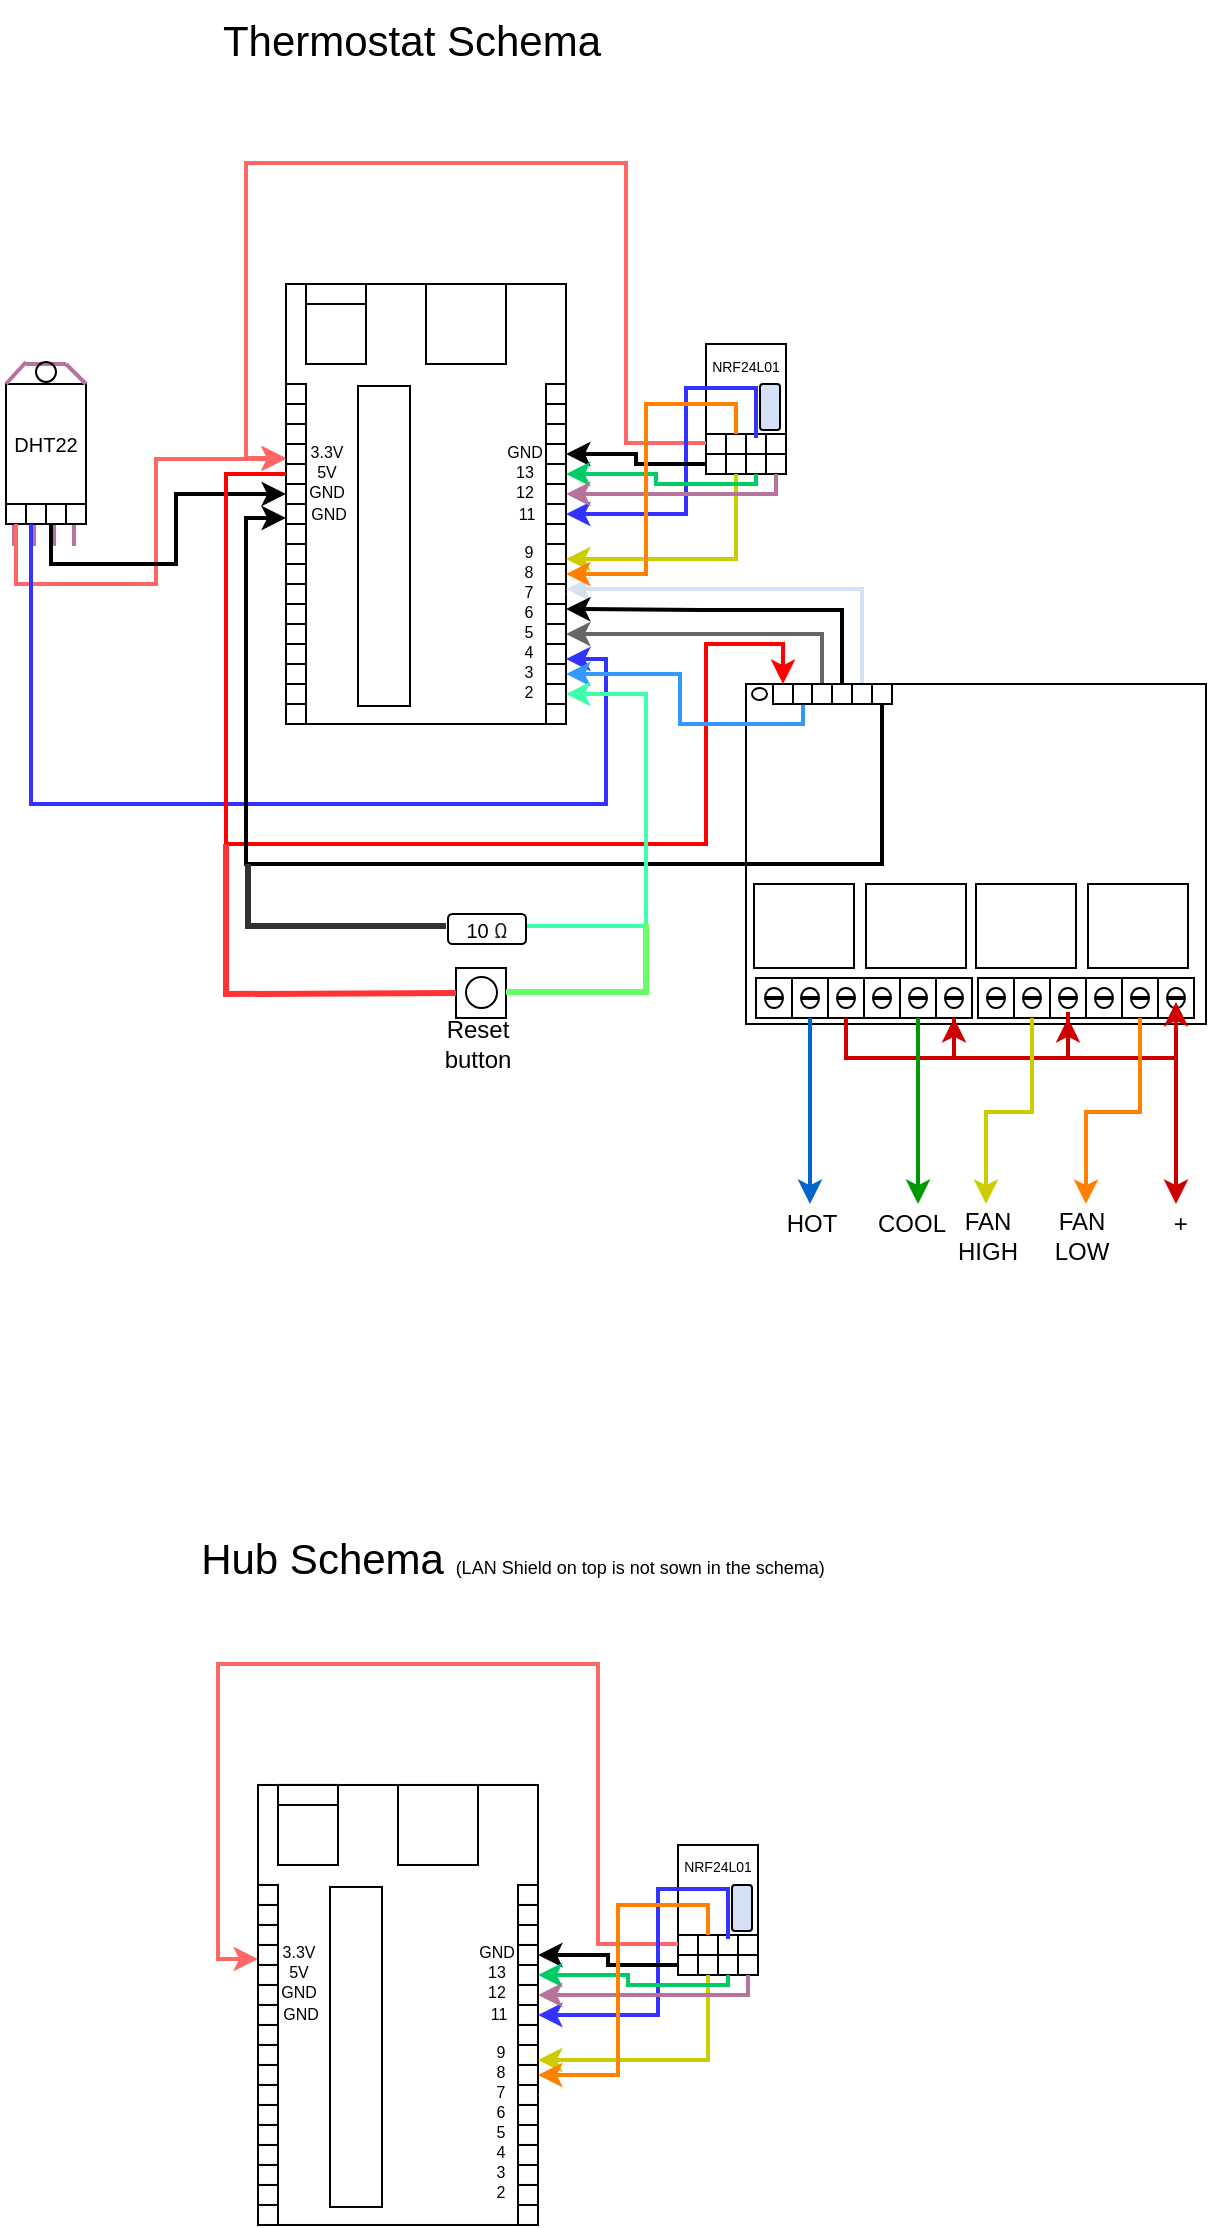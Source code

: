<mxfile version="15.2.7" type="device"><diagram id="Nv0OIh6lwcDlwp6D4IuS" name="Page-1"><mxGraphModel dx="1181" dy="605" grid="1" gridSize="10" guides="1" tooltips="1" connect="1" arrows="1" fold="1" page="1" pageScale="1" pageWidth="850" pageHeight="1100" math="0" shadow="0"><root><mxCell id="0"/><mxCell id="1" parent="0"/><mxCell id="UAOFQWy8x6mmr9_FFj6x-76" value="" style="rounded=0;whiteSpace=wrap;html=1;" parent="1" vertex="1"><mxGeometry x="540" y="450" width="40" height="60" as="geometry"/></mxCell><mxCell id="UAOFQWy8x6mmr9_FFj6x-4" value="" style="rounded=0;whiteSpace=wrap;html=1;" parent="1" vertex="1"><mxGeometry x="330" y="420" width="140" height="220" as="geometry"/></mxCell><mxCell id="UAOFQWy8x6mmr9_FFj6x-5" value="" style="rounded=0;whiteSpace=wrap;html=1;" parent="1" vertex="1"><mxGeometry x="400" y="420" width="40" height="40" as="geometry"/></mxCell><mxCell id="UAOFQWy8x6mmr9_FFj6x-6" value="" style="rounded=0;whiteSpace=wrap;html=1;" parent="1" vertex="1"><mxGeometry x="340" y="420" width="30" height="40" as="geometry"/></mxCell><mxCell id="UAOFQWy8x6mmr9_FFj6x-7" value="" style="rounded=0;whiteSpace=wrap;html=1;" parent="1" vertex="1"><mxGeometry x="340" y="420" width="30" height="10" as="geometry"/></mxCell><mxCell id="UAOFQWy8x6mmr9_FFj6x-8" value="" style="rounded=0;whiteSpace=wrap;html=1;" parent="1" vertex="1"><mxGeometry x="460" y="470" width="10" height="170" as="geometry"/></mxCell><mxCell id="UAOFQWy8x6mmr9_FFj6x-10" value="" style="rounded=0;whiteSpace=wrap;html=1;" parent="1" vertex="1"><mxGeometry x="460" y="470" width="10" height="10" as="geometry"/></mxCell><mxCell id="UAOFQWy8x6mmr9_FFj6x-12" value="" style="rounded=0;whiteSpace=wrap;html=1;" parent="1" vertex="1"><mxGeometry x="460" y="480" width="10" height="10" as="geometry"/></mxCell><mxCell id="UAOFQWy8x6mmr9_FFj6x-13" value="" style="rounded=0;whiteSpace=wrap;html=1;" parent="1" vertex="1"><mxGeometry x="460" y="490" width="10" height="10" as="geometry"/></mxCell><mxCell id="UAOFQWy8x6mmr9_FFj6x-14" value="" style="rounded=0;whiteSpace=wrap;html=1;" parent="1" vertex="1"><mxGeometry x="460" y="500" width="10" height="10" as="geometry"/></mxCell><mxCell id="UAOFQWy8x6mmr9_FFj6x-15" value="" style="rounded=0;whiteSpace=wrap;html=1;" parent="1" vertex="1"><mxGeometry x="460" y="510" width="10" height="10" as="geometry"/></mxCell><mxCell id="UAOFQWy8x6mmr9_FFj6x-16" value="" style="rounded=0;whiteSpace=wrap;html=1;" parent="1" vertex="1"><mxGeometry x="460" y="520" width="10" height="10" as="geometry"/></mxCell><mxCell id="UAOFQWy8x6mmr9_FFj6x-17" value="" style="rounded=0;whiteSpace=wrap;html=1;" parent="1" vertex="1"><mxGeometry x="460" y="530" width="10" height="10" as="geometry"/></mxCell><mxCell id="UAOFQWy8x6mmr9_FFj6x-18" value="" style="rounded=0;whiteSpace=wrap;html=1;" parent="1" vertex="1"><mxGeometry x="460" y="540" width="10" height="10" as="geometry"/></mxCell><mxCell id="UAOFQWy8x6mmr9_FFj6x-19" value="" style="rounded=0;whiteSpace=wrap;html=1;" parent="1" vertex="1"><mxGeometry x="460" y="550" width="10" height="10" as="geometry"/></mxCell><mxCell id="UAOFQWy8x6mmr9_FFj6x-20" value="" style="rounded=0;whiteSpace=wrap;html=1;" parent="1" vertex="1"><mxGeometry x="460" y="560" width="10" height="10" as="geometry"/></mxCell><mxCell id="UAOFQWy8x6mmr9_FFj6x-21" value="" style="rounded=0;whiteSpace=wrap;html=1;" parent="1" vertex="1"><mxGeometry x="460" y="570" width="10" height="10" as="geometry"/></mxCell><mxCell id="UAOFQWy8x6mmr9_FFj6x-22" value="" style="rounded=0;whiteSpace=wrap;html=1;" parent="1" vertex="1"><mxGeometry x="460" y="580" width="10" height="10" as="geometry"/></mxCell><mxCell id="UAOFQWy8x6mmr9_FFj6x-23" value="" style="rounded=0;whiteSpace=wrap;html=1;" parent="1" vertex="1"><mxGeometry x="460" y="590" width="10" height="10" as="geometry"/></mxCell><mxCell id="UAOFQWy8x6mmr9_FFj6x-24" value="" style="rounded=0;whiteSpace=wrap;html=1;" parent="1" vertex="1"><mxGeometry x="460" y="600" width="10" height="10" as="geometry"/></mxCell><mxCell id="UAOFQWy8x6mmr9_FFj6x-25" value="" style="rounded=0;whiteSpace=wrap;html=1;" parent="1" vertex="1"><mxGeometry x="460" y="610" width="10" height="10" as="geometry"/></mxCell><mxCell id="UAOFQWy8x6mmr9_FFj6x-26" value="" style="rounded=0;whiteSpace=wrap;html=1;" parent="1" vertex="1"><mxGeometry x="460" y="620" width="10" height="10" as="geometry"/></mxCell><mxCell id="UAOFQWy8x6mmr9_FFj6x-35" value="&lt;font style=&quot;font-size: 8px ; line-height: 2%&quot;&gt;GND&lt;/font&gt;" style="text;html=1;strokeColor=none;fillColor=none;align=center;verticalAlign=middle;whiteSpace=wrap;rounded=0;" parent="1" vertex="1"><mxGeometry x="439" y="499" width="21" height="8" as="geometry"/></mxCell><mxCell id="UAOFQWy8x6mmr9_FFj6x-36" value="&lt;font style=&quot;font-size: 8px ; line-height: 2%&quot;&gt;13&lt;/font&gt;" style="text;html=1;strokeColor=none;fillColor=none;align=center;verticalAlign=middle;whiteSpace=wrap;rounded=0;" parent="1" vertex="1"><mxGeometry x="439" y="509" width="21" height="8" as="geometry"/></mxCell><mxCell id="UAOFQWy8x6mmr9_FFj6x-37" value="&lt;font style=&quot;font-size: 8px ; line-height: 2%&quot;&gt;12&lt;/font&gt;" style="text;html=1;strokeColor=none;fillColor=none;align=center;verticalAlign=middle;whiteSpace=wrap;rounded=0;" parent="1" vertex="1"><mxGeometry x="439" y="519" width="21" height="8" as="geometry"/></mxCell><mxCell id="UAOFQWy8x6mmr9_FFj6x-38" value="&lt;font style=&quot;font-size: 8px ; line-height: 2%&quot;&gt;11&lt;/font&gt;" style="text;html=1;strokeColor=none;fillColor=none;align=center;verticalAlign=middle;whiteSpace=wrap;rounded=0;" parent="1" vertex="1"><mxGeometry x="440" y="530" width="21" height="8" as="geometry"/></mxCell><mxCell id="UAOFQWy8x6mmr9_FFj6x-39" value="&lt;span style=&quot;font-size: 8px&quot;&gt;9&lt;/span&gt;" style="text;html=1;strokeColor=none;fillColor=none;align=center;verticalAlign=middle;whiteSpace=wrap;rounded=0;" parent="1" vertex="1"><mxGeometry x="441" y="549" width="21" height="8" as="geometry"/></mxCell><mxCell id="UAOFQWy8x6mmr9_FFj6x-40" value="&lt;font style=&quot;font-size: 8px ; line-height: 2%&quot;&gt;8&lt;br&gt;&lt;/font&gt;" style="text;html=1;strokeColor=none;fillColor=none;align=center;verticalAlign=middle;whiteSpace=wrap;rounded=0;" parent="1" vertex="1"><mxGeometry x="441" y="559" width="21" height="8" as="geometry"/></mxCell><mxCell id="UAOFQWy8x6mmr9_FFj6x-41" value="&lt;font style=&quot;font-size: 8px ; line-height: 2%&quot;&gt;7&lt;br&gt;&lt;/font&gt;" style="text;html=1;strokeColor=none;fillColor=none;align=center;verticalAlign=middle;whiteSpace=wrap;rounded=0;" parent="1" vertex="1"><mxGeometry x="441" y="567" width="21" height="11" as="geometry"/></mxCell><mxCell id="UAOFQWy8x6mmr9_FFj6x-42" value="&lt;font style=&quot;font-size: 8px ; line-height: 2%&quot;&gt;6&lt;br&gt;&lt;/font&gt;" style="text;html=1;strokeColor=none;fillColor=none;align=center;verticalAlign=middle;whiteSpace=wrap;rounded=0;" parent="1" vertex="1"><mxGeometry x="441" y="577" width="21" height="11" as="geometry"/></mxCell><mxCell id="UAOFQWy8x6mmr9_FFj6x-43" value="&lt;font style=&quot;font-size: 8px ; line-height: 2%&quot;&gt;5&lt;br&gt;&lt;/font&gt;" style="text;html=1;strokeColor=none;fillColor=none;align=center;verticalAlign=middle;whiteSpace=wrap;rounded=0;" parent="1" vertex="1"><mxGeometry x="441" y="587" width="21" height="11" as="geometry"/></mxCell><mxCell id="UAOFQWy8x6mmr9_FFj6x-44" value="&lt;font style=&quot;font-size: 8px ; line-height: 2%&quot;&gt;4&lt;br&gt;&lt;/font&gt;" style="text;html=1;strokeColor=none;fillColor=none;align=center;verticalAlign=middle;whiteSpace=wrap;rounded=0;" parent="1" vertex="1"><mxGeometry x="441" y="597" width="21" height="11" as="geometry"/></mxCell><mxCell id="UAOFQWy8x6mmr9_FFj6x-45" value="&lt;font style=&quot;font-size: 8px ; line-height: 2%&quot;&gt;3&lt;br&gt;&lt;/font&gt;" style="text;html=1;strokeColor=none;fillColor=none;align=center;verticalAlign=middle;whiteSpace=wrap;rounded=0;" parent="1" vertex="1"><mxGeometry x="441" y="607" width="21" height="11" as="geometry"/></mxCell><mxCell id="UAOFQWy8x6mmr9_FFj6x-46" value="&lt;font style=&quot;font-size: 8px ; line-height: 2%&quot;&gt;2&lt;br&gt;&lt;/font&gt;" style="text;html=1;strokeColor=none;fillColor=none;align=center;verticalAlign=middle;whiteSpace=wrap;rounded=0;" parent="1" vertex="1"><mxGeometry x="441" y="617" width="21" height="11" as="geometry"/></mxCell><mxCell id="UAOFQWy8x6mmr9_FFj6x-47" value="" style="rounded=0;whiteSpace=wrap;html=1;" parent="1" vertex="1"><mxGeometry x="330" y="470" width="10" height="170" as="geometry"/></mxCell><mxCell id="UAOFQWy8x6mmr9_FFj6x-48" value="" style="rounded=0;whiteSpace=wrap;html=1;" parent="1" vertex="1"><mxGeometry x="330" y="470" width="10" height="10" as="geometry"/></mxCell><mxCell id="UAOFQWy8x6mmr9_FFj6x-49" value="" style="rounded=0;whiteSpace=wrap;html=1;" parent="1" vertex="1"><mxGeometry x="330" y="480" width="10" height="10" as="geometry"/></mxCell><mxCell id="UAOFQWy8x6mmr9_FFj6x-50" value="" style="rounded=0;whiteSpace=wrap;html=1;" parent="1" vertex="1"><mxGeometry x="330" y="490" width="10" height="10" as="geometry"/></mxCell><mxCell id="UAOFQWy8x6mmr9_FFj6x-51" value="" style="rounded=0;whiteSpace=wrap;html=1;" parent="1" vertex="1"><mxGeometry x="330" y="500" width="10" height="10" as="geometry"/></mxCell><mxCell id="UAOFQWy8x6mmr9_FFj6x-52" value="" style="rounded=0;whiteSpace=wrap;html=1;" parent="1" vertex="1"><mxGeometry x="330" y="510" width="10" height="10" as="geometry"/></mxCell><mxCell id="UAOFQWy8x6mmr9_FFj6x-53" value="" style="rounded=0;whiteSpace=wrap;html=1;" parent="1" vertex="1"><mxGeometry x="330" y="520" width="10" height="10" as="geometry"/></mxCell><mxCell id="UAOFQWy8x6mmr9_FFj6x-54" value="" style="rounded=0;whiteSpace=wrap;html=1;" parent="1" vertex="1"><mxGeometry x="330" y="530" width="10" height="10" as="geometry"/></mxCell><mxCell id="UAOFQWy8x6mmr9_FFj6x-55" value="" style="rounded=0;whiteSpace=wrap;html=1;" parent="1" vertex="1"><mxGeometry x="330" y="540" width="10" height="10" as="geometry"/></mxCell><mxCell id="UAOFQWy8x6mmr9_FFj6x-56" value="" style="rounded=0;whiteSpace=wrap;html=1;" parent="1" vertex="1"><mxGeometry x="330" y="550" width="10" height="10" as="geometry"/></mxCell><mxCell id="UAOFQWy8x6mmr9_FFj6x-57" value="" style="rounded=0;whiteSpace=wrap;html=1;" parent="1" vertex="1"><mxGeometry x="330" y="560" width="10" height="10" as="geometry"/></mxCell><mxCell id="UAOFQWy8x6mmr9_FFj6x-58" value="" style="rounded=0;whiteSpace=wrap;html=1;" parent="1" vertex="1"><mxGeometry x="330" y="570" width="10" height="10" as="geometry"/></mxCell><mxCell id="UAOFQWy8x6mmr9_FFj6x-59" value="" style="rounded=0;whiteSpace=wrap;html=1;" parent="1" vertex="1"><mxGeometry x="330" y="580" width="10" height="10" as="geometry"/></mxCell><mxCell id="UAOFQWy8x6mmr9_FFj6x-60" value="" style="rounded=0;whiteSpace=wrap;html=1;" parent="1" vertex="1"><mxGeometry x="330" y="590" width="10" height="10" as="geometry"/></mxCell><mxCell id="UAOFQWy8x6mmr9_FFj6x-61" value="" style="rounded=0;whiteSpace=wrap;html=1;" parent="1" vertex="1"><mxGeometry x="330" y="600" width="10" height="10" as="geometry"/></mxCell><mxCell id="UAOFQWy8x6mmr9_FFj6x-62" value="" style="rounded=0;whiteSpace=wrap;html=1;" parent="1" vertex="1"><mxGeometry x="330" y="610" width="10" height="10" as="geometry"/></mxCell><mxCell id="UAOFQWy8x6mmr9_FFj6x-63" value="" style="rounded=0;whiteSpace=wrap;html=1;" parent="1" vertex="1"><mxGeometry x="330" y="620" width="10" height="10" as="geometry"/></mxCell><mxCell id="UAOFQWy8x6mmr9_FFj6x-64" value="&lt;font style=&quot;font-size: 8px ; line-height: 2%&quot;&gt;3.3V&lt;/font&gt;" style="text;html=1;strokeColor=none;fillColor=none;align=center;verticalAlign=middle;whiteSpace=wrap;rounded=0;" parent="1" vertex="1"><mxGeometry x="340" y="499" width="21" height="8" as="geometry"/></mxCell><mxCell id="UAOFQWy8x6mmr9_FFj6x-65" value="&lt;font style=&quot;font-size: 8px ; line-height: 2%&quot;&gt;5V&lt;/font&gt;" style="text;html=1;strokeColor=none;fillColor=none;align=center;verticalAlign=middle;whiteSpace=wrap;rounded=0;" parent="1" vertex="1"><mxGeometry x="340" y="509" width="21" height="8" as="geometry"/></mxCell><mxCell id="UAOFQWy8x6mmr9_FFj6x-66" value="&lt;font style=&quot;font-size: 8px ; line-height: 2%&quot;&gt;GND&lt;/font&gt;" style="text;html=1;strokeColor=none;fillColor=none;align=center;verticalAlign=middle;whiteSpace=wrap;rounded=0;" parent="1" vertex="1"><mxGeometry x="340" y="519" width="21" height="8" as="geometry"/></mxCell><mxCell id="UAOFQWy8x6mmr9_FFj6x-67" value="&lt;font style=&quot;font-size: 8px ; line-height: 2%&quot;&gt;GND&lt;/font&gt;" style="text;html=1;strokeColor=none;fillColor=none;align=center;verticalAlign=middle;whiteSpace=wrap;rounded=0;" parent="1" vertex="1"><mxGeometry x="341" y="530" width="21" height="8" as="geometry"/></mxCell><mxCell id="UAOFQWy8x6mmr9_FFj6x-77" value="" style="rounded=1;whiteSpace=wrap;html=1;fillColor=#D4E1F5;" parent="1" vertex="1"><mxGeometry x="567" y="470" width="10" height="23" as="geometry"/></mxCell><mxCell id="UAOFQWy8x6mmr9_FFj6x-87" value="" style="group;rotation=-90;" parent="1" vertex="1" connectable="0"><mxGeometry x="555" y="490" width="10" height="40" as="geometry"/></mxCell><mxCell id="UAOFQWy8x6mmr9_FFj6x-80" value="" style="rounded=0;whiteSpace=wrap;html=1;rotation=-90;" parent="UAOFQWy8x6mmr9_FFj6x-87" vertex="1"><mxGeometry x="-15" y="15" width="10" height="10" as="geometry"/></mxCell><mxCell id="UAOFQWy8x6mmr9_FFj6x-81" value="" style="rounded=0;whiteSpace=wrap;html=1;rotation=-90;" parent="UAOFQWy8x6mmr9_FFj6x-87" vertex="1"><mxGeometry x="-5" y="15" width="10" height="10" as="geometry"/></mxCell><mxCell id="UAOFQWy8x6mmr9_FFj6x-82" value="" style="rounded=0;whiteSpace=wrap;html=1;rotation=-90;" parent="UAOFQWy8x6mmr9_FFj6x-87" vertex="1"><mxGeometry x="5" y="15" width="10" height="10" as="geometry"/></mxCell><mxCell id="UAOFQWy8x6mmr9_FFj6x-83" value="" style="rounded=0;whiteSpace=wrap;html=1;rotation=-90;" parent="UAOFQWy8x6mmr9_FFj6x-87" vertex="1"><mxGeometry x="15" y="15" width="10" height="10" as="geometry"/></mxCell><mxCell id="UAOFQWy8x6mmr9_FFj6x-88" value="" style="group;rotation=-90;" parent="1" vertex="1" connectable="0"><mxGeometry x="555" y="480" width="10" height="40" as="geometry"/></mxCell><mxCell id="UAOFQWy8x6mmr9_FFj6x-89" value="" style="rounded=0;whiteSpace=wrap;html=1;rotation=-90;" parent="UAOFQWy8x6mmr9_FFj6x-88" vertex="1"><mxGeometry x="-15" y="15" width="10" height="10" as="geometry"/></mxCell><mxCell id="UAOFQWy8x6mmr9_FFj6x-90" value="" style="rounded=0;whiteSpace=wrap;html=1;rotation=-90;" parent="UAOFQWy8x6mmr9_FFj6x-88" vertex="1"><mxGeometry x="-5" y="15" width="10" height="10" as="geometry"/></mxCell><mxCell id="UAOFQWy8x6mmr9_FFj6x-91" value="" style="rounded=0;whiteSpace=wrap;html=1;rotation=-90;" parent="UAOFQWy8x6mmr9_FFj6x-88" vertex="1"><mxGeometry x="5" y="15" width="10" height="10" as="geometry"/></mxCell><mxCell id="UAOFQWy8x6mmr9_FFj6x-92" value="" style="rounded=0;whiteSpace=wrap;html=1;rotation=-90;" parent="UAOFQWy8x6mmr9_FFj6x-88" vertex="1"><mxGeometry x="15" y="15" width="10" height="10" as="geometry"/></mxCell><mxCell id="UAOFQWy8x6mmr9_FFj6x-94" style="edgeStyle=orthogonalEdgeStyle;rounded=0;orthogonalLoop=1;jettySize=auto;html=1;entryX=0;entryY=0.75;entryDx=0;entryDy=0;fillColor=#f8cecc;strokeWidth=2;strokeColor=#FF6666;" parent="1" edge="1"><mxGeometry relative="1" as="geometry"><mxPoint x="540" y="499.5" as="sourcePoint"/><mxPoint x="330" y="507" as="targetPoint"/><Array as="points"><mxPoint x="500" y="499.5"/><mxPoint x="500" y="359.5"/><mxPoint x="310" y="359.5"/><mxPoint x="310" y="507.5"/></Array></mxGeometry></mxCell><mxCell id="UAOFQWy8x6mmr9_FFj6x-96" style="edgeStyle=orthogonalEdgeStyle;rounded=0;orthogonalLoop=1;jettySize=auto;html=1;strokeWidth=2;strokeColor=#3333FF;" parent="1" edge="1"><mxGeometry relative="1" as="geometry"><mxPoint x="565" y="497" as="sourcePoint"/><mxPoint x="470" y="535" as="targetPoint"/><Array as="points"><mxPoint x="565" y="472"/><mxPoint x="530" y="472"/><mxPoint x="530" y="535"/></Array></mxGeometry></mxCell><mxCell id="UAOFQWy8x6mmr9_FFj6x-97" style="edgeStyle=orthogonalEdgeStyle;rounded=0;orthogonalLoop=1;jettySize=auto;html=1;entryX=1;entryY=0.5;entryDx=0;entryDy=0;strokeWidth=2;" parent="1" source="UAOFQWy8x6mmr9_FFj6x-80" target="UAOFQWy8x6mmr9_FFj6x-14" edge="1"><mxGeometry relative="1" as="geometry"/></mxCell><mxCell id="UAOFQWy8x6mmr9_FFj6x-98" style="edgeStyle=orthogonalEdgeStyle;rounded=0;orthogonalLoop=1;jettySize=auto;html=1;entryX=1;entryY=0.75;entryDx=0;entryDy=0;strokeWidth=2;strokeColor=#CCCC00;" parent="1" source="UAOFQWy8x6mmr9_FFj6x-81" target="UAOFQWy8x6mmr9_FFj6x-19" edge="1"><mxGeometry relative="1" as="geometry"><Array as="points"><mxPoint x="555" y="558"/></Array></mxGeometry></mxCell><mxCell id="UAOFQWy8x6mmr9_FFj6x-99" style="edgeStyle=orthogonalEdgeStyle;rounded=0;orthogonalLoop=1;jettySize=auto;html=1;exitX=0;exitY=0.5;exitDx=0;exitDy=0;entryX=1;entryY=0.5;entryDx=0;entryDy=0;strokeWidth=2;strokeColor=#00CC66;" parent="1" source="UAOFQWy8x6mmr9_FFj6x-82" target="UAOFQWy8x6mmr9_FFj6x-15" edge="1"><mxGeometry relative="1" as="geometry"><Array as="points"><mxPoint x="565" y="520"/><mxPoint x="515" y="520"/><mxPoint x="515" y="515"/></Array></mxGeometry></mxCell><mxCell id="UAOFQWy8x6mmr9_FFj6x-100" style="edgeStyle=orthogonalEdgeStyle;rounded=0;orthogonalLoop=1;jettySize=auto;html=1;entryX=1;entryY=0.5;entryDx=0;entryDy=0;strokeWidth=2;strokeColor=#B5739D;" parent="1" source="UAOFQWy8x6mmr9_FFj6x-83" target="UAOFQWy8x6mmr9_FFj6x-16" edge="1"><mxGeometry relative="1" as="geometry"><Array as="points"><mxPoint x="575" y="525"/></Array></mxGeometry></mxCell><mxCell id="UAOFQWy8x6mmr9_FFj6x-110" value="" style="group" parent="1" vertex="1" connectable="0"><mxGeometry x="190" y="459" width="40" height="84" as="geometry"/></mxCell><mxCell id="UAOFQWy8x6mmr9_FFj6x-102" value="&lt;font style=&quot;font-size: 10px&quot;&gt;DHT22&lt;/font&gt;" style="rounded=0;whiteSpace=wrap;html=1;" parent="UAOFQWy8x6mmr9_FFj6x-110" vertex="1"><mxGeometry y="11" width="40" height="60" as="geometry"/></mxCell><mxCell id="UAOFQWy8x6mmr9_FFj6x-103" value="" style="endArrow=none;html=1;strokeColor=#B5739D;strokeWidth=2;" parent="UAOFQWy8x6mmr9_FFj6x-110" edge="1"><mxGeometry width="50" height="50" relative="1" as="geometry"><mxPoint y="11" as="sourcePoint"/><mxPoint x="10" as="targetPoint"/></mxGeometry></mxCell><mxCell id="UAOFQWy8x6mmr9_FFj6x-104" value="" style="endArrow=none;html=1;strokeColor=#B5739D;strokeWidth=2;exitX=1;exitY=0;exitDx=0;exitDy=0;" parent="UAOFQWy8x6mmr9_FFj6x-110" source="UAOFQWy8x6mmr9_FFj6x-102" edge="1"><mxGeometry width="50" height="50" relative="1" as="geometry"><mxPoint x="20" y="2.5" as="sourcePoint"/><mxPoint x="30" y="1" as="targetPoint"/></mxGeometry></mxCell><mxCell id="UAOFQWy8x6mmr9_FFj6x-105" value="" style="endArrow=none;html=1;strokeColor=#B5739D;strokeWidth=2;" parent="UAOFQWy8x6mmr9_FFj6x-110" edge="1"><mxGeometry width="50" height="50" relative="1" as="geometry"><mxPoint x="10" y="1" as="sourcePoint"/><mxPoint x="30" y="1" as="targetPoint"/></mxGeometry></mxCell><mxCell id="UAOFQWy8x6mmr9_FFj6x-106" value="" style="endArrow=none;html=1;strokeColor=#B5739D;strokeWidth=2;" parent="UAOFQWy8x6mmr9_FFj6x-110" edge="1"><mxGeometry width="50" height="50" relative="1" as="geometry"><mxPoint x="4" y="92" as="sourcePoint"/><mxPoint x="4" y="79" as="targetPoint"/></mxGeometry></mxCell><mxCell id="UAOFQWy8x6mmr9_FFj6x-107" value="" style="endArrow=none;html=1;strokeColor=#B5739D;strokeWidth=2;" parent="UAOFQWy8x6mmr9_FFj6x-110" edge="1"><mxGeometry width="50" height="50" relative="1" as="geometry"><mxPoint x="14" y="92" as="sourcePoint"/><mxPoint x="14" y="79.0" as="targetPoint"/></mxGeometry></mxCell><mxCell id="UAOFQWy8x6mmr9_FFj6x-108" value="" style="endArrow=none;html=1;strokeColor=#B5739D;strokeWidth=2;" parent="UAOFQWy8x6mmr9_FFj6x-110" edge="1"><mxGeometry width="50" height="50" relative="1" as="geometry"><mxPoint x="24" y="92" as="sourcePoint"/><mxPoint x="24" y="79.0" as="targetPoint"/></mxGeometry></mxCell><mxCell id="UAOFQWy8x6mmr9_FFj6x-109" value="" style="endArrow=none;html=1;strokeColor=#B5739D;strokeWidth=2;" parent="UAOFQWy8x6mmr9_FFj6x-110" edge="1"><mxGeometry width="50" height="50" relative="1" as="geometry"><mxPoint x="34" y="92" as="sourcePoint"/><mxPoint x="34" y="79.0" as="targetPoint"/></mxGeometry></mxCell><mxCell id="UAOFQWy8x6mmr9_FFj6x-127" value="" style="rounded=0;whiteSpace=wrap;html=1;" parent="UAOFQWy8x6mmr9_FFj6x-110" vertex="1"><mxGeometry y="71" width="10" height="10" as="geometry"/></mxCell><mxCell id="UAOFQWy8x6mmr9_FFj6x-128" value="" style="rounded=0;whiteSpace=wrap;html=1;" parent="UAOFQWy8x6mmr9_FFj6x-110" vertex="1"><mxGeometry x="10" y="71" width="10" height="10" as="geometry"/></mxCell><mxCell id="UAOFQWy8x6mmr9_FFj6x-129" value="" style="rounded=0;whiteSpace=wrap;html=1;" parent="UAOFQWy8x6mmr9_FFj6x-110" vertex="1"><mxGeometry x="20" y="71" width="10" height="10" as="geometry"/></mxCell><mxCell id="UAOFQWy8x6mmr9_FFj6x-130" value="" style="rounded=0;whiteSpace=wrap;html=1;" parent="UAOFQWy8x6mmr9_FFj6x-110" vertex="1"><mxGeometry x="30" y="71" width="10" height="10" as="geometry"/></mxCell><mxCell id="UAOFQWy8x6mmr9_FFj6x-135" value="" style="ellipse;whiteSpace=wrap;html=1;fillColor=none;" parent="UAOFQWy8x6mmr9_FFj6x-110" vertex="1"><mxGeometry x="15" width="10" height="10" as="geometry"/></mxCell><mxCell id="UAOFQWy8x6mmr9_FFj6x-131" style="edgeStyle=orthogonalEdgeStyle;rounded=0;orthogonalLoop=1;jettySize=auto;html=1;strokeWidth=2;entryX=0;entryY=0.75;entryDx=0;entryDy=0;strokeColor=#FF6666;" parent="1" source="UAOFQWy8x6mmr9_FFj6x-127" target="UAOFQWy8x6mmr9_FFj6x-51" edge="1"><mxGeometry relative="1" as="geometry"><mxPoint x="300" y="502" as="targetPoint"/><Array as="points"><mxPoint x="195" y="570"/><mxPoint x="265" y="570"/><mxPoint x="265" y="507"/></Array></mxGeometry></mxCell><mxCell id="UAOFQWy8x6mmr9_FFj6x-133" style="edgeStyle=orthogonalEdgeStyle;rounded=0;orthogonalLoop=1;jettySize=auto;html=1;exitX=0.25;exitY=1;exitDx=0;exitDy=0;entryX=1;entryY=0.75;entryDx=0;entryDy=0;strokeWidth=2;strokeColor=#3333FF;" parent="1" source="UAOFQWy8x6mmr9_FFj6x-128" target="UAOFQWy8x6mmr9_FFj6x-24" edge="1"><mxGeometry relative="1" as="geometry"><Array as="points"><mxPoint x="203" y="680"/><mxPoint x="490" y="680"/><mxPoint x="490" y="608"/></Array></mxGeometry></mxCell><mxCell id="UAOFQWy8x6mmr9_FFj6x-134" style="edgeStyle=orthogonalEdgeStyle;rounded=0;orthogonalLoop=1;jettySize=auto;html=1;exitX=0.25;exitY=1;exitDx=0;exitDy=0;entryX=0;entryY=0.5;entryDx=0;entryDy=0;strokeWidth=2;" parent="1" source="UAOFQWy8x6mmr9_FFj6x-129" target="UAOFQWy8x6mmr9_FFj6x-53" edge="1"><mxGeometry relative="1" as="geometry"/></mxCell><mxCell id="UAOFQWy8x6mmr9_FFj6x-136" value="" style="rounded=0;whiteSpace=wrap;html=1;" parent="1" vertex="1"><mxGeometry x="366" y="471" width="26" height="160" as="geometry"/></mxCell><mxCell id="UAOFQWy8x6mmr9_FFj6x-137" value="" style="rounded=0;whiteSpace=wrap;html=1;fillColor=none;" parent="1" vertex="1"><mxGeometry x="560" y="620" width="230" height="170" as="geometry"/></mxCell><mxCell id="UAOFQWy8x6mmr9_FFj6x-138" value="" style="rounded=0;whiteSpace=wrap;html=1;fillColor=none;" parent="1" vertex="1"><mxGeometry x="564" y="720" width="50" height="42" as="geometry"/></mxCell><mxCell id="UAOFQWy8x6mmr9_FFj6x-147" value="" style="group" parent="1" vertex="1" connectable="0"><mxGeometry x="565" y="767" width="21" height="20" as="geometry"/></mxCell><mxCell id="UAOFQWy8x6mmr9_FFj6x-142" value="" style="rounded=0;whiteSpace=wrap;html=1;" parent="UAOFQWy8x6mmr9_FFj6x-147" vertex="1"><mxGeometry width="18" height="20" as="geometry"/></mxCell><mxCell id="UAOFQWy8x6mmr9_FFj6x-143" value="" style="ellipse;whiteSpace=wrap;html=1;fillColor=none;" parent="UAOFQWy8x6mmr9_FFj6x-147" vertex="1"><mxGeometry x="4.5" y="5" width="9" height="10" as="geometry"/></mxCell><mxCell id="UAOFQWy8x6mmr9_FFj6x-145" value="" style="endArrow=none;html=1;strokeColor=#000000;strokeWidth=2;" parent="UAOFQWy8x6mmr9_FFj6x-147" edge="1"><mxGeometry width="50" height="50" relative="1" as="geometry"><mxPoint x="4.5" y="10" as="sourcePoint"/><mxPoint x="13.5" y="10" as="targetPoint"/></mxGeometry></mxCell><mxCell id="UAOFQWy8x6mmr9_FFj6x-153" value="" style="rounded=0;whiteSpace=wrap;html=1;fillColor=none;" parent="1" vertex="1"><mxGeometry x="620" y="720" width="50" height="42" as="geometry"/></mxCell><mxCell id="UAOFQWy8x6mmr9_FFj6x-154" value="" style="rounded=0;whiteSpace=wrap;html=1;fillColor=none;" parent="1" vertex="1"><mxGeometry x="675" y="720" width="50" height="42" as="geometry"/></mxCell><mxCell id="UAOFQWy8x6mmr9_FFj6x-155" value="" style="rounded=0;whiteSpace=wrap;html=1;fillColor=none;" parent="1" vertex="1"><mxGeometry x="731" y="720" width="50" height="42" as="geometry"/></mxCell><mxCell id="UAOFQWy8x6mmr9_FFj6x-156" value="" style="group" parent="1" vertex="1" connectable="0"><mxGeometry x="583" y="767" width="21" height="20" as="geometry"/></mxCell><mxCell id="UAOFQWy8x6mmr9_FFj6x-157" value="" style="rounded=0;whiteSpace=wrap;html=1;" parent="UAOFQWy8x6mmr9_FFj6x-156" vertex="1"><mxGeometry width="18" height="20" as="geometry"/></mxCell><mxCell id="UAOFQWy8x6mmr9_FFj6x-158" value="" style="ellipse;whiteSpace=wrap;html=1;fillColor=none;" parent="UAOFQWy8x6mmr9_FFj6x-156" vertex="1"><mxGeometry x="4.5" y="5" width="9" height="10" as="geometry"/></mxCell><mxCell id="UAOFQWy8x6mmr9_FFj6x-159" value="" style="endArrow=none;html=1;strokeColor=#000000;strokeWidth=2;" parent="UAOFQWy8x6mmr9_FFj6x-156" edge="1"><mxGeometry width="50" height="50" relative="1" as="geometry"><mxPoint x="4.5" y="10" as="sourcePoint"/><mxPoint x="13.5" y="10" as="targetPoint"/></mxGeometry></mxCell><mxCell id="UAOFQWy8x6mmr9_FFj6x-160" value="" style="group" parent="1" vertex="1" connectable="0"><mxGeometry x="601" y="767" width="21" height="20" as="geometry"/></mxCell><mxCell id="UAOFQWy8x6mmr9_FFj6x-161" value="" style="rounded=0;whiteSpace=wrap;html=1;" parent="UAOFQWy8x6mmr9_FFj6x-160" vertex="1"><mxGeometry width="18" height="20" as="geometry"/></mxCell><mxCell id="UAOFQWy8x6mmr9_FFj6x-162" value="" style="ellipse;whiteSpace=wrap;html=1;fillColor=none;" parent="UAOFQWy8x6mmr9_FFj6x-160" vertex="1"><mxGeometry x="4.5" y="5" width="9" height="10" as="geometry"/></mxCell><mxCell id="UAOFQWy8x6mmr9_FFj6x-163" value="" style="endArrow=none;html=1;strokeColor=#000000;strokeWidth=2;" parent="UAOFQWy8x6mmr9_FFj6x-160" edge="1"><mxGeometry width="50" height="50" relative="1" as="geometry"><mxPoint x="4.5" y="10" as="sourcePoint"/><mxPoint x="13.5" y="10" as="targetPoint"/></mxGeometry></mxCell><mxCell id="UAOFQWy8x6mmr9_FFj6x-164" value="" style="group" parent="1" vertex="1" connectable="0"><mxGeometry x="619" y="767" width="21" height="20" as="geometry"/></mxCell><mxCell id="UAOFQWy8x6mmr9_FFj6x-165" value="" style="rounded=0;whiteSpace=wrap;html=1;" parent="UAOFQWy8x6mmr9_FFj6x-164" vertex="1"><mxGeometry width="18" height="20" as="geometry"/></mxCell><mxCell id="UAOFQWy8x6mmr9_FFj6x-166" value="" style="ellipse;whiteSpace=wrap;html=1;fillColor=none;" parent="UAOFQWy8x6mmr9_FFj6x-164" vertex="1"><mxGeometry x="4.5" y="5" width="9" height="10" as="geometry"/></mxCell><mxCell id="UAOFQWy8x6mmr9_FFj6x-167" value="" style="endArrow=none;html=1;strokeColor=#000000;strokeWidth=2;" parent="UAOFQWy8x6mmr9_FFj6x-164" edge="1"><mxGeometry width="50" height="50" relative="1" as="geometry"><mxPoint x="4.5" y="10" as="sourcePoint"/><mxPoint x="13.5" y="10" as="targetPoint"/></mxGeometry></mxCell><mxCell id="UAOFQWy8x6mmr9_FFj6x-168" value="" style="group" parent="1" vertex="1" connectable="0"><mxGeometry x="637" y="767" width="21" height="20" as="geometry"/></mxCell><mxCell id="UAOFQWy8x6mmr9_FFj6x-169" value="" style="rounded=0;whiteSpace=wrap;html=1;" parent="UAOFQWy8x6mmr9_FFj6x-168" vertex="1"><mxGeometry width="18" height="20" as="geometry"/></mxCell><mxCell id="UAOFQWy8x6mmr9_FFj6x-170" value="" style="ellipse;whiteSpace=wrap;html=1;fillColor=none;" parent="UAOFQWy8x6mmr9_FFj6x-168" vertex="1"><mxGeometry x="4.5" y="5" width="9" height="10" as="geometry"/></mxCell><mxCell id="UAOFQWy8x6mmr9_FFj6x-171" value="" style="endArrow=none;html=1;strokeColor=#000000;strokeWidth=2;" parent="UAOFQWy8x6mmr9_FFj6x-168" edge="1"><mxGeometry width="50" height="50" relative="1" as="geometry"><mxPoint x="4.5" y="10" as="sourcePoint"/><mxPoint x="13.5" y="10" as="targetPoint"/></mxGeometry></mxCell><mxCell id="UAOFQWy8x6mmr9_FFj6x-172" value="" style="group" parent="1" vertex="1" connectable="0"><mxGeometry x="655" y="767" width="21" height="20" as="geometry"/></mxCell><mxCell id="UAOFQWy8x6mmr9_FFj6x-173" value="" style="rounded=0;whiteSpace=wrap;html=1;" parent="UAOFQWy8x6mmr9_FFj6x-172" vertex="1"><mxGeometry width="18" height="20" as="geometry"/></mxCell><mxCell id="UAOFQWy8x6mmr9_FFj6x-174" value="" style="ellipse;whiteSpace=wrap;html=1;fillColor=none;" parent="UAOFQWy8x6mmr9_FFj6x-172" vertex="1"><mxGeometry x="4.5" y="5" width="9" height="10" as="geometry"/></mxCell><mxCell id="UAOFQWy8x6mmr9_FFj6x-175" value="" style="endArrow=none;html=1;strokeColor=#000000;strokeWidth=2;" parent="UAOFQWy8x6mmr9_FFj6x-172" edge="1"><mxGeometry width="50" height="50" relative="1" as="geometry"><mxPoint x="4.5" y="10" as="sourcePoint"/><mxPoint x="13.5" y="10" as="targetPoint"/></mxGeometry></mxCell><mxCell id="UAOFQWy8x6mmr9_FFj6x-199" value="" style="group" parent="1" vertex="1" connectable="0"><mxGeometry x="676" y="767" width="21" height="20" as="geometry"/></mxCell><mxCell id="UAOFQWy8x6mmr9_FFj6x-200" value="" style="rounded=0;whiteSpace=wrap;html=1;" parent="UAOFQWy8x6mmr9_FFj6x-199" vertex="1"><mxGeometry width="18" height="20" as="geometry"/></mxCell><mxCell id="UAOFQWy8x6mmr9_FFj6x-201" value="" style="ellipse;whiteSpace=wrap;html=1;fillColor=none;" parent="UAOFQWy8x6mmr9_FFj6x-199" vertex="1"><mxGeometry x="4.5" y="5" width="9" height="10" as="geometry"/></mxCell><mxCell id="UAOFQWy8x6mmr9_FFj6x-202" value="" style="endArrow=none;html=1;strokeColor=#000000;strokeWidth=2;" parent="UAOFQWy8x6mmr9_FFj6x-199" edge="1"><mxGeometry width="50" height="50" relative="1" as="geometry"><mxPoint x="4.5" y="10" as="sourcePoint"/><mxPoint x="13.5" y="10" as="targetPoint"/></mxGeometry></mxCell><mxCell id="UAOFQWy8x6mmr9_FFj6x-203" value="" style="group" parent="1" vertex="1" connectable="0"><mxGeometry x="694" y="767" width="21" height="20" as="geometry"/></mxCell><mxCell id="UAOFQWy8x6mmr9_FFj6x-204" value="" style="rounded=0;whiteSpace=wrap;html=1;" parent="UAOFQWy8x6mmr9_FFj6x-203" vertex="1"><mxGeometry width="18" height="20" as="geometry"/></mxCell><mxCell id="UAOFQWy8x6mmr9_FFj6x-205" value="" style="ellipse;whiteSpace=wrap;html=1;fillColor=none;" parent="UAOFQWy8x6mmr9_FFj6x-203" vertex="1"><mxGeometry x="4.5" y="5" width="9" height="10" as="geometry"/></mxCell><mxCell id="UAOFQWy8x6mmr9_FFj6x-206" value="" style="endArrow=none;html=1;strokeColor=#000000;strokeWidth=2;" parent="UAOFQWy8x6mmr9_FFj6x-203" edge="1"><mxGeometry width="50" height="50" relative="1" as="geometry"><mxPoint x="4.5" y="10" as="sourcePoint"/><mxPoint x="13.5" y="10" as="targetPoint"/></mxGeometry></mxCell><mxCell id="UAOFQWy8x6mmr9_FFj6x-207" value="" style="group" parent="1" vertex="1" connectable="0"><mxGeometry x="712" y="767" width="21" height="20" as="geometry"/></mxCell><mxCell id="UAOFQWy8x6mmr9_FFj6x-208" value="" style="rounded=0;whiteSpace=wrap;html=1;" parent="UAOFQWy8x6mmr9_FFj6x-207" vertex="1"><mxGeometry width="18" height="20" as="geometry"/></mxCell><mxCell id="UAOFQWy8x6mmr9_FFj6x-209" value="" style="ellipse;whiteSpace=wrap;html=1;fillColor=none;" parent="UAOFQWy8x6mmr9_FFj6x-207" vertex="1"><mxGeometry x="4.5" y="5" width="9" height="10" as="geometry"/></mxCell><mxCell id="UAOFQWy8x6mmr9_FFj6x-210" value="" style="endArrow=none;html=1;strokeColor=#000000;strokeWidth=2;" parent="UAOFQWy8x6mmr9_FFj6x-207" edge="1"><mxGeometry width="50" height="50" relative="1" as="geometry"><mxPoint x="4.5" y="10" as="sourcePoint"/><mxPoint x="13.5" y="10" as="targetPoint"/></mxGeometry></mxCell><mxCell id="UAOFQWy8x6mmr9_FFj6x-212" value="" style="group" parent="1" vertex="1" connectable="0"><mxGeometry x="730" y="767" width="21" height="20" as="geometry"/></mxCell><mxCell id="UAOFQWy8x6mmr9_FFj6x-213" value="" style="rounded=0;whiteSpace=wrap;html=1;" parent="UAOFQWy8x6mmr9_FFj6x-212" vertex="1"><mxGeometry width="18" height="20" as="geometry"/></mxCell><mxCell id="UAOFQWy8x6mmr9_FFj6x-214" value="" style="ellipse;whiteSpace=wrap;html=1;fillColor=none;" parent="UAOFQWy8x6mmr9_FFj6x-212" vertex="1"><mxGeometry x="4.5" y="5" width="9" height="10" as="geometry"/></mxCell><mxCell id="UAOFQWy8x6mmr9_FFj6x-215" value="" style="endArrow=none;html=1;strokeColor=#000000;strokeWidth=2;" parent="UAOFQWy8x6mmr9_FFj6x-212" edge="1"><mxGeometry width="50" height="50" relative="1" as="geometry"><mxPoint x="4.5" y="10" as="sourcePoint"/><mxPoint x="13.5" y="10" as="targetPoint"/></mxGeometry></mxCell><mxCell id="UAOFQWy8x6mmr9_FFj6x-216" value="" style="group" parent="1" vertex="1" connectable="0"><mxGeometry x="748" y="767" width="21" height="20" as="geometry"/></mxCell><mxCell id="UAOFQWy8x6mmr9_FFj6x-217" value="" style="rounded=0;whiteSpace=wrap;html=1;" parent="UAOFQWy8x6mmr9_FFj6x-216" vertex="1"><mxGeometry width="18" height="20" as="geometry"/></mxCell><mxCell id="UAOFQWy8x6mmr9_FFj6x-218" value="" style="ellipse;whiteSpace=wrap;html=1;fillColor=none;" parent="UAOFQWy8x6mmr9_FFj6x-216" vertex="1"><mxGeometry x="4.5" y="5" width="9" height="10" as="geometry"/></mxCell><mxCell id="UAOFQWy8x6mmr9_FFj6x-219" value="" style="endArrow=none;html=1;strokeColor=#000000;strokeWidth=2;" parent="UAOFQWy8x6mmr9_FFj6x-216" edge="1"><mxGeometry width="50" height="50" relative="1" as="geometry"><mxPoint x="4.5" y="10" as="sourcePoint"/><mxPoint x="13.5" y="10" as="targetPoint"/></mxGeometry></mxCell><mxCell id="UAOFQWy8x6mmr9_FFj6x-220" value="" style="group" parent="1" vertex="1" connectable="0"><mxGeometry x="766" y="767" width="21" height="20" as="geometry"/></mxCell><mxCell id="UAOFQWy8x6mmr9_FFj6x-221" value="" style="rounded=0;whiteSpace=wrap;html=1;" parent="UAOFQWy8x6mmr9_FFj6x-220" vertex="1"><mxGeometry width="18" height="20" as="geometry"/></mxCell><mxCell id="UAOFQWy8x6mmr9_FFj6x-222" value="" style="ellipse;whiteSpace=wrap;html=1;fillColor=none;" parent="UAOFQWy8x6mmr9_FFj6x-220" vertex="1"><mxGeometry x="4.5" y="5" width="9" height="10" as="geometry"/></mxCell><mxCell id="UAOFQWy8x6mmr9_FFj6x-223" value="" style="endArrow=none;html=1;strokeColor=#000000;strokeWidth=2;" parent="UAOFQWy8x6mmr9_FFj6x-220" edge="1"><mxGeometry width="50" height="50" relative="1" as="geometry"><mxPoint x="4.5" y="10" as="sourcePoint"/><mxPoint x="13.5" y="10" as="targetPoint"/></mxGeometry></mxCell><mxCell id="UAOFQWy8x6mmr9_FFj6x-232" style="edgeStyle=orthogonalEdgeStyle;rounded=0;orthogonalLoop=1;jettySize=auto;html=1;exitX=0;exitY=0.5;exitDx=0;exitDy=0;entryX=0.5;entryY=0;entryDx=0;entryDy=0;strokeWidth=2;strokeColor=#FF0000;" parent="1" source="UAOFQWy8x6mmr9_FFj6x-52" target="UAOFQWy8x6mmr9_FFj6x-224" edge="1"><mxGeometry relative="1" as="geometry"><Array as="points"><mxPoint x="300" y="515"/><mxPoint x="300" y="700"/><mxPoint x="540" y="700"/><mxPoint x="540" y="600"/><mxPoint x="579" y="600"/></Array></mxGeometry></mxCell><mxCell id="UAOFQWy8x6mmr9_FFj6x-224" value="" style="rounded=0;whiteSpace=wrap;html=1;" parent="1" vertex="1"><mxGeometry x="573.5" y="620" width="10" height="10" as="geometry"/></mxCell><mxCell id="UAOFQWy8x6mmr9_FFj6x-233" style="edgeStyle=orthogonalEdgeStyle;rounded=0;orthogonalLoop=1;jettySize=auto;html=1;entryX=1;entryY=0.5;entryDx=0;entryDy=0;strokeWidth=2;strokeColor=#3399FF;" parent="1" source="UAOFQWy8x6mmr9_FFj6x-225" target="UAOFQWy8x6mmr9_FFj6x-25" edge="1"><mxGeometry relative="1" as="geometry"><Array as="points"><mxPoint x="589" y="640"/><mxPoint x="527" y="640"/><mxPoint x="527" y="615"/></Array></mxGeometry></mxCell><mxCell id="UAOFQWy8x6mmr9_FFj6x-225" value="" style="rounded=0;whiteSpace=wrap;html=1;" parent="1" vertex="1"><mxGeometry x="583.5" y="620" width="10" height="10" as="geometry"/></mxCell><mxCell id="UAOFQWy8x6mmr9_FFj6x-234" style="edgeStyle=orthogonalEdgeStyle;rounded=0;orthogonalLoop=1;jettySize=auto;html=1;entryX=1;entryY=0.5;entryDx=0;entryDy=0;strokeWidth=2;strokeColor=#666666;" parent="1" source="UAOFQWy8x6mmr9_FFj6x-226" target="UAOFQWy8x6mmr9_FFj6x-23" edge="1"><mxGeometry relative="1" as="geometry"><Array as="points"><mxPoint x="598" y="595"/></Array></mxGeometry></mxCell><mxCell id="UAOFQWy8x6mmr9_FFj6x-226" value="" style="rounded=0;whiteSpace=wrap;html=1;" parent="1" vertex="1"><mxGeometry x="593" y="620" width="10" height="10" as="geometry"/></mxCell><mxCell id="UAOFQWy8x6mmr9_FFj6x-239" style="edgeStyle=orthogonalEdgeStyle;rounded=0;orthogonalLoop=1;jettySize=auto;html=1;entryX=1;entryY=0.5;entryDx=0;entryDy=0;strokeWidth=2;strokeColor=#FFFFFF;" parent="1" source="UAOFQWy8x6mmr9_FFj6x-228" target="UAOFQWy8x6mmr9_FFj6x-21" edge="1"><mxGeometry relative="1" as="geometry"><Array as="points"><mxPoint x="618" y="575"/></Array></mxGeometry></mxCell><mxCell id="UAOFQWy8x6mmr9_FFj6x-240" style="edgeStyle=orthogonalEdgeStyle;rounded=0;orthogonalLoop=1;jettySize=auto;html=1;entryX=1;entryY=0.25;entryDx=0;entryDy=0;strokeWidth=2;strokeColor=#D4E1F5;" parent="1" source="UAOFQWy8x6mmr9_FFj6x-228" target="UAOFQWy8x6mmr9_FFj6x-21" edge="1"><mxGeometry relative="1" as="geometry"><Array as="points"><mxPoint x="618" y="573"/></Array></mxGeometry></mxCell><mxCell id="UAOFQWy8x6mmr9_FFj6x-228" value="" style="rounded=0;whiteSpace=wrap;html=1;" parent="1" vertex="1"><mxGeometry x="613" y="620" width="10" height="10" as="geometry"/></mxCell><mxCell id="UAOFQWy8x6mmr9_FFj6x-241" style="edgeStyle=orthogonalEdgeStyle;rounded=0;orthogonalLoop=1;jettySize=auto;html=1;strokeWidth=2;" parent="1" source="UAOFQWy8x6mmr9_FFj6x-229" edge="1"><mxGeometry relative="1" as="geometry"><mxPoint x="330" y="537" as="targetPoint"/><Array as="points"><mxPoint x="628" y="710"/><mxPoint x="310" y="710"/><mxPoint x="310" y="537"/></Array></mxGeometry></mxCell><mxCell id="UAOFQWy8x6mmr9_FFj6x-229" value="" style="rounded=0;whiteSpace=wrap;html=1;" parent="1" vertex="1"><mxGeometry x="623" y="620" width="10" height="10" as="geometry"/></mxCell><mxCell id="UAOFQWy8x6mmr9_FFj6x-238" style="edgeStyle=orthogonalEdgeStyle;rounded=0;orthogonalLoop=1;jettySize=auto;html=1;entryX=1;entryY=0.25;entryDx=0;entryDy=0;strokeColor=#000000;strokeWidth=2;" parent="1" source="UAOFQWy8x6mmr9_FFj6x-230" target="UAOFQWy8x6mmr9_FFj6x-22" edge="1"><mxGeometry relative="1" as="geometry"><Array as="points"><mxPoint x="608" y="583"/><mxPoint x="537" y="583"/></Array></mxGeometry></mxCell><mxCell id="UAOFQWy8x6mmr9_FFj6x-230" value="" style="rounded=0;whiteSpace=wrap;html=1;" parent="1" vertex="1"><mxGeometry x="603" y="620" width="10" height="10" as="geometry"/></mxCell><mxCell id="UAOFQWy8x6mmr9_FFj6x-231" value="" style="ellipse;whiteSpace=wrap;html=1;fillColor=none;" parent="1" vertex="1"><mxGeometry x="563" y="622" width="7.5" height="6" as="geometry"/></mxCell><mxCell id="UAOFQWy8x6mmr9_FFj6x-246" style="edgeStyle=orthogonalEdgeStyle;rounded=0;orthogonalLoop=1;jettySize=auto;html=1;entryX=1;entryY=0.5;entryDx=0;entryDy=0;strokeWidth=2;strokeColor=#FF8000;" parent="1" source="UAOFQWy8x6mmr9_FFj6x-90" target="UAOFQWy8x6mmr9_FFj6x-20" edge="1"><mxGeometry relative="1" as="geometry"><Array as="points"><mxPoint x="555" y="480"/><mxPoint x="510" y="480"/><mxPoint x="510" y="565"/></Array></mxGeometry></mxCell><mxCell id="UAOFQWy8x6mmr9_FFj6x-247" style="edgeStyle=orthogonalEdgeStyle;rounded=0;orthogonalLoop=1;jettySize=auto;html=1;strokeWidth=2;strokeColor=#CC0000;" parent="1" source="UAOFQWy8x6mmr9_FFj6x-222" edge="1"><mxGeometry relative="1" as="geometry"><mxPoint x="775" y="880" as="targetPoint"/></mxGeometry></mxCell><mxCell id="UAOFQWy8x6mmr9_FFj6x-249" style="edgeStyle=orthogonalEdgeStyle;rounded=0;orthogonalLoop=1;jettySize=auto;html=1;entryX=0.5;entryY=1;entryDx=0;entryDy=0;strokeColor=#CC0000;strokeWidth=2;" parent="1" edge="1"><mxGeometry relative="1" as="geometry"><mxPoint x="721" y="784" as="sourcePoint"/><mxPoint x="775" y="779" as="targetPoint"/><Array as="points"><mxPoint x="721" y="807"/><mxPoint x="775" y="807"/></Array></mxGeometry></mxCell><mxCell id="UAOFQWy8x6mmr9_FFj6x-250" style="edgeStyle=orthogonalEdgeStyle;rounded=0;orthogonalLoop=1;jettySize=auto;html=1;entryX=0.5;entryY=1;entryDx=0;entryDy=0;strokeColor=#CC0000;strokeWidth=2;" parent="1" source="UAOFQWy8x6mmr9_FFj6x-173" target="UAOFQWy8x6mmr9_FFj6x-208" edge="1"><mxGeometry relative="1" as="geometry"><Array as="points"><mxPoint x="664" y="807"/><mxPoint x="721" y="807"/></Array></mxGeometry></mxCell><mxCell id="UAOFQWy8x6mmr9_FFj6x-251" style="edgeStyle=orthogonalEdgeStyle;rounded=0;orthogonalLoop=1;jettySize=auto;html=1;entryX=0.5;entryY=1;entryDx=0;entryDy=0;strokeColor=#CC0000;strokeWidth=2;" parent="1" source="UAOFQWy8x6mmr9_FFj6x-161" target="UAOFQWy8x6mmr9_FFj6x-173" edge="1"><mxGeometry relative="1" as="geometry"><Array as="points"><mxPoint x="610" y="807"/><mxPoint x="664" y="807"/></Array></mxGeometry></mxCell><mxCell id="UAOFQWy8x6mmr9_FFj6x-253" style="edgeStyle=orthogonalEdgeStyle;rounded=0;orthogonalLoop=1;jettySize=auto;html=1;strokeWidth=2;strokeColor=#FF8000;" parent="1" source="UAOFQWy8x6mmr9_FFj6x-217" edge="1"><mxGeometry relative="1" as="geometry"><mxPoint x="730" y="880" as="targetPoint"/><Array as="points"><mxPoint x="757" y="834"/><mxPoint x="730" y="834"/></Array></mxGeometry></mxCell><mxCell id="UAOFQWy8x6mmr9_FFj6x-254" style="edgeStyle=orthogonalEdgeStyle;rounded=0;orthogonalLoop=1;jettySize=auto;html=1;strokeWidth=2;strokeColor=#CCCC00;" parent="1" source="UAOFQWy8x6mmr9_FFj6x-204" edge="1"><mxGeometry relative="1" as="geometry"><mxPoint x="680" y="880" as="targetPoint"/><Array as="points"><mxPoint x="703" y="834"/><mxPoint x="680" y="834"/></Array></mxGeometry></mxCell><mxCell id="UAOFQWy8x6mmr9_FFj6x-255" style="edgeStyle=orthogonalEdgeStyle;rounded=0;orthogonalLoop=1;jettySize=auto;html=1;strokeWidth=2;strokeColor=#009900;" parent="1" source="UAOFQWy8x6mmr9_FFj6x-169" edge="1"><mxGeometry relative="1" as="geometry"><mxPoint x="646" y="880" as="targetPoint"/></mxGeometry></mxCell><mxCell id="UAOFQWy8x6mmr9_FFj6x-256" style="edgeStyle=orthogonalEdgeStyle;rounded=0;orthogonalLoop=1;jettySize=auto;html=1;strokeWidth=2;strokeColor=#0066CC;" parent="1" source="UAOFQWy8x6mmr9_FFj6x-157" edge="1"><mxGeometry relative="1" as="geometry"><mxPoint x="592" y="880" as="targetPoint"/></mxGeometry></mxCell><mxCell id="UAOFQWy8x6mmr9_FFj6x-257" value="&lt;font style=&quot;font-size: 7px&quot;&gt;NRF24L01&lt;/font&gt;" style="text;html=1;strokeColor=none;fillColor=none;align=center;verticalAlign=middle;whiteSpace=wrap;rounded=0;" parent="1" vertex="1"><mxGeometry x="539.75" y="450" width="40" height="20" as="geometry"/></mxCell><mxCell id="UAOFQWy8x6mmr9_FFj6x-258" value="HOT" style="text;html=1;strokeColor=none;fillColor=none;align=center;verticalAlign=middle;whiteSpace=wrap;rounded=0;" parent="1" vertex="1"><mxGeometry x="573" y="880" width="40" height="20" as="geometry"/></mxCell><mxCell id="UAOFQWy8x6mmr9_FFj6x-259" value="COOL" style="text;html=1;strokeColor=none;fillColor=none;align=center;verticalAlign=middle;whiteSpace=wrap;rounded=0;" parent="1" vertex="1"><mxGeometry x="622.5" y="880" width="40" height="20" as="geometry"/></mxCell><mxCell id="UAOFQWy8x6mmr9_FFj6x-260" value="FAN HIGH" style="text;html=1;strokeColor=none;fillColor=none;align=center;verticalAlign=middle;whiteSpace=wrap;rounded=0;" parent="1" vertex="1"><mxGeometry x="660.5" y="886" width="40" height="20" as="geometry"/></mxCell><mxCell id="UAOFQWy8x6mmr9_FFj6x-261" value="FAN LOW" style="text;html=1;strokeColor=none;fillColor=none;align=center;verticalAlign=middle;whiteSpace=wrap;rounded=0;" parent="1" vertex="1"><mxGeometry x="708" y="886" width="40" height="20" as="geometry"/></mxCell><mxCell id="UAOFQWy8x6mmr9_FFj6x-262" value="+&amp;nbsp;" style="text;html=1;strokeColor=none;fillColor=none;align=center;verticalAlign=middle;whiteSpace=wrap;rounded=0;" parent="1" vertex="1"><mxGeometry x="756.5" y="880" width="43.5" height="20" as="geometry"/></mxCell><mxCell id="UAOFQWy8x6mmr9_FFj6x-263" value="&lt;p style=&quot;line-height: 140%&quot;&gt;&lt;font style=&quot;font-size: 21px&quot;&gt;Thermostat Schema&lt;/font&gt;&lt;/p&gt;" style="text;html=1;strokeColor=none;fillColor=none;align=center;verticalAlign=middle;whiteSpace=wrap;rounded=0;" parent="1" vertex="1"><mxGeometry x="284.5" y="290" width="215.5" height="20" as="geometry"/></mxCell><mxCell id="UAOFQWy8x6mmr9_FFj6x-264" value="&lt;p style=&quot;line-height: 140%&quot;&gt;&lt;font style=&quot;font-size: 21px&quot;&gt;Hub Schema &lt;/font&gt;&lt;font style=&quot;font-size: 9px&quot;&gt;(LAN Shield on top is not sown in the schema)&lt;/font&gt;&lt;/p&gt;" style="text;html=1;strokeColor=none;fillColor=none;align=center;verticalAlign=middle;whiteSpace=wrap;rounded=0;" parent="1" vertex="1"><mxGeometry x="277.13" y="1050" width="332.87" height="20" as="geometry"/></mxCell><mxCell id="UAOFQWy8x6mmr9_FFj6x-410" value="" style="rounded=0;whiteSpace=wrap;html=1;" parent="1" vertex="1"><mxGeometry x="526" y="1200.49" width="40" height="60" as="geometry"/></mxCell><mxCell id="UAOFQWy8x6mmr9_FFj6x-411" value="" style="rounded=0;whiteSpace=wrap;html=1;" parent="1" vertex="1"><mxGeometry x="316" y="1170.49" width="140" height="220" as="geometry"/></mxCell><mxCell id="UAOFQWy8x6mmr9_FFj6x-412" value="" style="rounded=0;whiteSpace=wrap;html=1;" parent="1" vertex="1"><mxGeometry x="386" y="1170.49" width="40" height="40" as="geometry"/></mxCell><mxCell id="UAOFQWy8x6mmr9_FFj6x-413" value="" style="rounded=0;whiteSpace=wrap;html=1;" parent="1" vertex="1"><mxGeometry x="326" y="1170.49" width="30" height="40" as="geometry"/></mxCell><mxCell id="UAOFQWy8x6mmr9_FFj6x-414" value="" style="rounded=0;whiteSpace=wrap;html=1;" parent="1" vertex="1"><mxGeometry x="326" y="1170.49" width="30" height="10" as="geometry"/></mxCell><mxCell id="UAOFQWy8x6mmr9_FFj6x-415" value="" style="rounded=0;whiteSpace=wrap;html=1;" parent="1" vertex="1"><mxGeometry x="446" y="1220.49" width="10" height="170" as="geometry"/></mxCell><mxCell id="UAOFQWy8x6mmr9_FFj6x-416" value="" style="rounded=0;whiteSpace=wrap;html=1;" parent="1" vertex="1"><mxGeometry x="446" y="1220.49" width="10" height="10" as="geometry"/></mxCell><mxCell id="UAOFQWy8x6mmr9_FFj6x-417" value="" style="rounded=0;whiteSpace=wrap;html=1;" parent="1" vertex="1"><mxGeometry x="446" y="1230.49" width="10" height="10" as="geometry"/></mxCell><mxCell id="UAOFQWy8x6mmr9_FFj6x-418" value="" style="rounded=0;whiteSpace=wrap;html=1;" parent="1" vertex="1"><mxGeometry x="446" y="1240.49" width="10" height="10" as="geometry"/></mxCell><mxCell id="UAOFQWy8x6mmr9_FFj6x-419" value="" style="rounded=0;whiteSpace=wrap;html=1;" parent="1" vertex="1"><mxGeometry x="446" y="1250.49" width="10" height="10" as="geometry"/></mxCell><mxCell id="UAOFQWy8x6mmr9_FFj6x-420" value="" style="rounded=0;whiteSpace=wrap;html=1;" parent="1" vertex="1"><mxGeometry x="446" y="1260.49" width="10" height="10" as="geometry"/></mxCell><mxCell id="UAOFQWy8x6mmr9_FFj6x-421" value="" style="rounded=0;whiteSpace=wrap;html=1;" parent="1" vertex="1"><mxGeometry x="446" y="1270.49" width="10" height="10" as="geometry"/></mxCell><mxCell id="UAOFQWy8x6mmr9_FFj6x-422" value="" style="rounded=0;whiteSpace=wrap;html=1;" parent="1" vertex="1"><mxGeometry x="446" y="1280.49" width="10" height="10" as="geometry"/></mxCell><mxCell id="UAOFQWy8x6mmr9_FFj6x-423" value="" style="rounded=0;whiteSpace=wrap;html=1;" parent="1" vertex="1"><mxGeometry x="446" y="1290.49" width="10" height="10" as="geometry"/></mxCell><mxCell id="UAOFQWy8x6mmr9_FFj6x-424" value="" style="rounded=0;whiteSpace=wrap;html=1;" parent="1" vertex="1"><mxGeometry x="446" y="1300.49" width="10" height="10" as="geometry"/></mxCell><mxCell id="UAOFQWy8x6mmr9_FFj6x-425" value="" style="rounded=0;whiteSpace=wrap;html=1;" parent="1" vertex="1"><mxGeometry x="446" y="1310.49" width="10" height="10" as="geometry"/></mxCell><mxCell id="UAOFQWy8x6mmr9_FFj6x-426" value="" style="rounded=0;whiteSpace=wrap;html=1;" parent="1" vertex="1"><mxGeometry x="446" y="1320.49" width="10" height="10" as="geometry"/></mxCell><mxCell id="UAOFQWy8x6mmr9_FFj6x-427" value="" style="rounded=0;whiteSpace=wrap;html=1;" parent="1" vertex="1"><mxGeometry x="446" y="1330.49" width="10" height="10" as="geometry"/></mxCell><mxCell id="UAOFQWy8x6mmr9_FFj6x-428" value="" style="rounded=0;whiteSpace=wrap;html=1;" parent="1" vertex="1"><mxGeometry x="446" y="1340.49" width="10" height="10" as="geometry"/></mxCell><mxCell id="UAOFQWy8x6mmr9_FFj6x-429" value="" style="rounded=0;whiteSpace=wrap;html=1;" parent="1" vertex="1"><mxGeometry x="446" y="1350.49" width="10" height="10" as="geometry"/></mxCell><mxCell id="UAOFQWy8x6mmr9_FFj6x-430" value="" style="rounded=0;whiteSpace=wrap;html=1;" parent="1" vertex="1"><mxGeometry x="446" y="1360.49" width="10" height="10" as="geometry"/></mxCell><mxCell id="UAOFQWy8x6mmr9_FFj6x-431" value="" style="rounded=0;whiteSpace=wrap;html=1;" parent="1" vertex="1"><mxGeometry x="446" y="1370.49" width="10" height="10" as="geometry"/></mxCell><mxCell id="UAOFQWy8x6mmr9_FFj6x-432" value="&lt;font style=&quot;font-size: 8px ; line-height: 2%&quot;&gt;GND&lt;/font&gt;" style="text;html=1;strokeColor=none;fillColor=none;align=center;verticalAlign=middle;whiteSpace=wrap;rounded=0;" parent="1" vertex="1"><mxGeometry x="425" y="1249.49" width="21" height="8" as="geometry"/></mxCell><mxCell id="UAOFQWy8x6mmr9_FFj6x-433" value="&lt;font style=&quot;font-size: 8px ; line-height: 2%&quot;&gt;13&lt;/font&gt;" style="text;html=1;strokeColor=none;fillColor=none;align=center;verticalAlign=middle;whiteSpace=wrap;rounded=0;" parent="1" vertex="1"><mxGeometry x="425" y="1259.49" width="21" height="8" as="geometry"/></mxCell><mxCell id="UAOFQWy8x6mmr9_FFj6x-434" value="&lt;font style=&quot;font-size: 8px ; line-height: 2%&quot;&gt;12&lt;/font&gt;" style="text;html=1;strokeColor=none;fillColor=none;align=center;verticalAlign=middle;whiteSpace=wrap;rounded=0;" parent="1" vertex="1"><mxGeometry x="425" y="1269.49" width="21" height="8" as="geometry"/></mxCell><mxCell id="UAOFQWy8x6mmr9_FFj6x-435" value="&lt;font style=&quot;font-size: 8px ; line-height: 2%&quot;&gt;11&lt;/font&gt;" style="text;html=1;strokeColor=none;fillColor=none;align=center;verticalAlign=middle;whiteSpace=wrap;rounded=0;" parent="1" vertex="1"><mxGeometry x="426" y="1280.49" width="21" height="8" as="geometry"/></mxCell><mxCell id="UAOFQWy8x6mmr9_FFj6x-436" value="&lt;span style=&quot;font-size: 8px&quot;&gt;9&lt;/span&gt;" style="text;html=1;strokeColor=none;fillColor=none;align=center;verticalAlign=middle;whiteSpace=wrap;rounded=0;" parent="1" vertex="1"><mxGeometry x="427" y="1299.49" width="21" height="8" as="geometry"/></mxCell><mxCell id="UAOFQWy8x6mmr9_FFj6x-437" value="&lt;font style=&quot;font-size: 8px ; line-height: 2%&quot;&gt;8&lt;br&gt;&lt;/font&gt;" style="text;html=1;strokeColor=none;fillColor=none;align=center;verticalAlign=middle;whiteSpace=wrap;rounded=0;" parent="1" vertex="1"><mxGeometry x="427" y="1309.49" width="21" height="8" as="geometry"/></mxCell><mxCell id="UAOFQWy8x6mmr9_FFj6x-438" value="&lt;font style=&quot;font-size: 8px ; line-height: 2%&quot;&gt;7&lt;br&gt;&lt;/font&gt;" style="text;html=1;strokeColor=none;fillColor=none;align=center;verticalAlign=middle;whiteSpace=wrap;rounded=0;" parent="1" vertex="1"><mxGeometry x="427" y="1317.49" width="21" height="11" as="geometry"/></mxCell><mxCell id="UAOFQWy8x6mmr9_FFj6x-439" value="&lt;font style=&quot;font-size: 8px ; line-height: 2%&quot;&gt;6&lt;br&gt;&lt;/font&gt;" style="text;html=1;strokeColor=none;fillColor=none;align=center;verticalAlign=middle;whiteSpace=wrap;rounded=0;" parent="1" vertex="1"><mxGeometry x="427" y="1327.49" width="21" height="11" as="geometry"/></mxCell><mxCell id="UAOFQWy8x6mmr9_FFj6x-440" value="&lt;font style=&quot;font-size: 8px ; line-height: 2%&quot;&gt;5&lt;br&gt;&lt;/font&gt;" style="text;html=1;strokeColor=none;fillColor=none;align=center;verticalAlign=middle;whiteSpace=wrap;rounded=0;" parent="1" vertex="1"><mxGeometry x="427" y="1337.49" width="21" height="11" as="geometry"/></mxCell><mxCell id="UAOFQWy8x6mmr9_FFj6x-441" value="&lt;font style=&quot;font-size: 8px ; line-height: 2%&quot;&gt;4&lt;br&gt;&lt;/font&gt;" style="text;html=1;strokeColor=none;fillColor=none;align=center;verticalAlign=middle;whiteSpace=wrap;rounded=0;" parent="1" vertex="1"><mxGeometry x="427" y="1347.49" width="21" height="11" as="geometry"/></mxCell><mxCell id="UAOFQWy8x6mmr9_FFj6x-442" value="&lt;font style=&quot;font-size: 8px ; line-height: 2%&quot;&gt;3&lt;br&gt;&lt;/font&gt;" style="text;html=1;strokeColor=none;fillColor=none;align=center;verticalAlign=middle;whiteSpace=wrap;rounded=0;" parent="1" vertex="1"><mxGeometry x="427" y="1357.49" width="21" height="11" as="geometry"/></mxCell><mxCell id="UAOFQWy8x6mmr9_FFj6x-443" value="&lt;font style=&quot;font-size: 8px ; line-height: 2%&quot;&gt;2&lt;br&gt;&lt;/font&gt;" style="text;html=1;strokeColor=none;fillColor=none;align=center;verticalAlign=middle;whiteSpace=wrap;rounded=0;" parent="1" vertex="1"><mxGeometry x="427" y="1367.49" width="21" height="11" as="geometry"/></mxCell><mxCell id="UAOFQWy8x6mmr9_FFj6x-444" value="" style="rounded=0;whiteSpace=wrap;html=1;" parent="1" vertex="1"><mxGeometry x="316" y="1220.49" width="10" height="170" as="geometry"/></mxCell><mxCell id="UAOFQWy8x6mmr9_FFj6x-445" value="" style="rounded=0;whiteSpace=wrap;html=1;" parent="1" vertex="1"><mxGeometry x="316" y="1220.49" width="10" height="10" as="geometry"/></mxCell><mxCell id="UAOFQWy8x6mmr9_FFj6x-446" value="" style="rounded=0;whiteSpace=wrap;html=1;" parent="1" vertex="1"><mxGeometry x="316" y="1230.49" width="10" height="10" as="geometry"/></mxCell><mxCell id="UAOFQWy8x6mmr9_FFj6x-447" value="" style="rounded=0;whiteSpace=wrap;html=1;" parent="1" vertex="1"><mxGeometry x="316" y="1240.49" width="10" height="10" as="geometry"/></mxCell><mxCell id="UAOFQWy8x6mmr9_FFj6x-448" value="" style="rounded=0;whiteSpace=wrap;html=1;" parent="1" vertex="1"><mxGeometry x="316" y="1250.49" width="10" height="10" as="geometry"/></mxCell><mxCell id="UAOFQWy8x6mmr9_FFj6x-449" value="" style="rounded=0;whiteSpace=wrap;html=1;" parent="1" vertex="1"><mxGeometry x="316" y="1260.49" width="10" height="10" as="geometry"/></mxCell><mxCell id="UAOFQWy8x6mmr9_FFj6x-450" value="" style="rounded=0;whiteSpace=wrap;html=1;" parent="1" vertex="1"><mxGeometry x="316" y="1270.49" width="10" height="10" as="geometry"/></mxCell><mxCell id="UAOFQWy8x6mmr9_FFj6x-451" value="" style="rounded=0;whiteSpace=wrap;html=1;" parent="1" vertex="1"><mxGeometry x="316" y="1280.49" width="10" height="10" as="geometry"/></mxCell><mxCell id="UAOFQWy8x6mmr9_FFj6x-452" value="" style="rounded=0;whiteSpace=wrap;html=1;" parent="1" vertex="1"><mxGeometry x="316" y="1290.49" width="10" height="10" as="geometry"/></mxCell><mxCell id="UAOFQWy8x6mmr9_FFj6x-453" value="" style="rounded=0;whiteSpace=wrap;html=1;" parent="1" vertex="1"><mxGeometry x="316" y="1300.49" width="10" height="10" as="geometry"/></mxCell><mxCell id="UAOFQWy8x6mmr9_FFj6x-454" value="" style="rounded=0;whiteSpace=wrap;html=1;" parent="1" vertex="1"><mxGeometry x="316" y="1310.49" width="10" height="10" as="geometry"/></mxCell><mxCell id="UAOFQWy8x6mmr9_FFj6x-455" value="" style="rounded=0;whiteSpace=wrap;html=1;" parent="1" vertex="1"><mxGeometry x="316" y="1320.49" width="10" height="10" as="geometry"/></mxCell><mxCell id="UAOFQWy8x6mmr9_FFj6x-456" value="" style="rounded=0;whiteSpace=wrap;html=1;" parent="1" vertex="1"><mxGeometry x="316" y="1330.49" width="10" height="10" as="geometry"/></mxCell><mxCell id="UAOFQWy8x6mmr9_FFj6x-457" value="" style="rounded=0;whiteSpace=wrap;html=1;" parent="1" vertex="1"><mxGeometry x="316" y="1340.49" width="10" height="10" as="geometry"/></mxCell><mxCell id="UAOFQWy8x6mmr9_FFj6x-458" value="" style="rounded=0;whiteSpace=wrap;html=1;" parent="1" vertex="1"><mxGeometry x="316" y="1350.49" width="10" height="10" as="geometry"/></mxCell><mxCell id="UAOFQWy8x6mmr9_FFj6x-459" value="" style="rounded=0;whiteSpace=wrap;html=1;" parent="1" vertex="1"><mxGeometry x="316" y="1360.49" width="10" height="10" as="geometry"/></mxCell><mxCell id="UAOFQWy8x6mmr9_FFj6x-460" value="" style="rounded=0;whiteSpace=wrap;html=1;" parent="1" vertex="1"><mxGeometry x="316" y="1370.49" width="10" height="10" as="geometry"/></mxCell><mxCell id="UAOFQWy8x6mmr9_FFj6x-461" value="&lt;font style=&quot;font-size: 8px ; line-height: 2%&quot;&gt;3.3V&lt;/font&gt;" style="text;html=1;strokeColor=none;fillColor=none;align=center;verticalAlign=middle;whiteSpace=wrap;rounded=0;" parent="1" vertex="1"><mxGeometry x="326" y="1249.49" width="21" height="8" as="geometry"/></mxCell><mxCell id="UAOFQWy8x6mmr9_FFj6x-462" value="&lt;font style=&quot;font-size: 8px ; line-height: 2%&quot;&gt;5V&lt;/font&gt;" style="text;html=1;strokeColor=none;fillColor=none;align=center;verticalAlign=middle;whiteSpace=wrap;rounded=0;" parent="1" vertex="1"><mxGeometry x="326" y="1259.49" width="21" height="8" as="geometry"/></mxCell><mxCell id="UAOFQWy8x6mmr9_FFj6x-463" value="&lt;font style=&quot;font-size: 8px ; line-height: 2%&quot;&gt;GND&lt;/font&gt;" style="text;html=1;strokeColor=none;fillColor=none;align=center;verticalAlign=middle;whiteSpace=wrap;rounded=0;" parent="1" vertex="1"><mxGeometry x="326" y="1269.49" width="21" height="8" as="geometry"/></mxCell><mxCell id="UAOFQWy8x6mmr9_FFj6x-464" value="&lt;font style=&quot;font-size: 8px ; line-height: 2%&quot;&gt;GND&lt;/font&gt;" style="text;html=1;strokeColor=none;fillColor=none;align=center;verticalAlign=middle;whiteSpace=wrap;rounded=0;" parent="1" vertex="1"><mxGeometry x="327" y="1280.49" width="21" height="8" as="geometry"/></mxCell><mxCell id="UAOFQWy8x6mmr9_FFj6x-465" value="" style="rounded=1;whiteSpace=wrap;html=1;fillColor=#D4E1F5;" parent="1" vertex="1"><mxGeometry x="553" y="1220.49" width="10" height="23" as="geometry"/></mxCell><mxCell id="UAOFQWy8x6mmr9_FFj6x-466" value="" style="group;rotation=-90;" parent="1" vertex="1" connectable="0"><mxGeometry x="541" y="1240.49" width="10" height="40" as="geometry"/></mxCell><mxCell id="UAOFQWy8x6mmr9_FFj6x-467" value="" style="rounded=0;whiteSpace=wrap;html=1;rotation=-90;" parent="UAOFQWy8x6mmr9_FFj6x-466" vertex="1"><mxGeometry x="-15" y="15" width="10" height="10" as="geometry"/></mxCell><mxCell id="UAOFQWy8x6mmr9_FFj6x-468" value="" style="rounded=0;whiteSpace=wrap;html=1;rotation=-90;" parent="UAOFQWy8x6mmr9_FFj6x-466" vertex="1"><mxGeometry x="-5" y="15" width="10" height="10" as="geometry"/></mxCell><mxCell id="UAOFQWy8x6mmr9_FFj6x-469" value="" style="rounded=0;whiteSpace=wrap;html=1;rotation=-90;" parent="UAOFQWy8x6mmr9_FFj6x-466" vertex="1"><mxGeometry x="5" y="15" width="10" height="10" as="geometry"/></mxCell><mxCell id="UAOFQWy8x6mmr9_FFj6x-470" value="" style="rounded=0;whiteSpace=wrap;html=1;rotation=-90;" parent="UAOFQWy8x6mmr9_FFj6x-466" vertex="1"><mxGeometry x="15" y="15" width="10" height="10" as="geometry"/></mxCell><mxCell id="UAOFQWy8x6mmr9_FFj6x-471" value="" style="group;rotation=-90;" parent="1" vertex="1" connectable="0"><mxGeometry x="541" y="1230.49" width="10" height="40" as="geometry"/></mxCell><mxCell id="UAOFQWy8x6mmr9_FFj6x-472" value="" style="rounded=0;whiteSpace=wrap;html=1;rotation=-90;" parent="UAOFQWy8x6mmr9_FFj6x-471" vertex="1"><mxGeometry x="-15" y="15" width="10" height="10" as="geometry"/></mxCell><mxCell id="UAOFQWy8x6mmr9_FFj6x-473" value="" style="rounded=0;whiteSpace=wrap;html=1;rotation=-90;" parent="UAOFQWy8x6mmr9_FFj6x-471" vertex="1"><mxGeometry x="-5" y="15" width="10" height="10" as="geometry"/></mxCell><mxCell id="UAOFQWy8x6mmr9_FFj6x-474" value="" style="rounded=0;whiteSpace=wrap;html=1;rotation=-90;" parent="UAOFQWy8x6mmr9_FFj6x-471" vertex="1"><mxGeometry x="5" y="15" width="10" height="10" as="geometry"/></mxCell><mxCell id="UAOFQWy8x6mmr9_FFj6x-475" value="" style="rounded=0;whiteSpace=wrap;html=1;rotation=-90;" parent="UAOFQWy8x6mmr9_FFj6x-471" vertex="1"><mxGeometry x="15" y="15" width="10" height="10" as="geometry"/></mxCell><mxCell id="UAOFQWy8x6mmr9_FFj6x-476" style="edgeStyle=orthogonalEdgeStyle;rounded=0;orthogonalLoop=1;jettySize=auto;html=1;entryX=0;entryY=0.75;entryDx=0;entryDy=0;fillColor=#f8cecc;strokeWidth=2;strokeColor=#FF6666;" parent="1" edge="1"><mxGeometry relative="1" as="geometry"><mxPoint x="526" y="1249.99" as="sourcePoint"/><mxPoint x="316" y="1257.49" as="targetPoint"/><Array as="points"><mxPoint x="486" y="1249.99"/><mxPoint x="486" y="1109.99"/><mxPoint x="296" y="1109.99"/><mxPoint x="296" y="1257.99"/></Array></mxGeometry></mxCell><mxCell id="UAOFQWy8x6mmr9_FFj6x-477" style="edgeStyle=orthogonalEdgeStyle;rounded=0;orthogonalLoop=1;jettySize=auto;html=1;strokeWidth=2;strokeColor=#3333FF;" parent="1" edge="1"><mxGeometry relative="1" as="geometry"><mxPoint x="551" y="1247.49" as="sourcePoint"/><mxPoint x="456" y="1285.49" as="targetPoint"/><Array as="points"><mxPoint x="551" y="1222.49"/><mxPoint x="516" y="1222.49"/><mxPoint x="516" y="1285.49"/></Array></mxGeometry></mxCell><mxCell id="UAOFQWy8x6mmr9_FFj6x-478" style="edgeStyle=orthogonalEdgeStyle;rounded=0;orthogonalLoop=1;jettySize=auto;html=1;entryX=1;entryY=0.5;entryDx=0;entryDy=0;strokeWidth=2;" parent="1" source="UAOFQWy8x6mmr9_FFj6x-467" target="UAOFQWy8x6mmr9_FFj6x-419" edge="1"><mxGeometry relative="1" as="geometry"/></mxCell><mxCell id="UAOFQWy8x6mmr9_FFj6x-479" style="edgeStyle=orthogonalEdgeStyle;rounded=0;orthogonalLoop=1;jettySize=auto;html=1;entryX=1;entryY=0.75;entryDx=0;entryDy=0;strokeWidth=2;strokeColor=#CCCC00;" parent="1" source="UAOFQWy8x6mmr9_FFj6x-468" target="UAOFQWy8x6mmr9_FFj6x-424" edge="1"><mxGeometry relative="1" as="geometry"><Array as="points"><mxPoint x="541" y="1308.49"/></Array></mxGeometry></mxCell><mxCell id="UAOFQWy8x6mmr9_FFj6x-480" style="edgeStyle=orthogonalEdgeStyle;rounded=0;orthogonalLoop=1;jettySize=auto;html=1;exitX=0;exitY=0.5;exitDx=0;exitDy=0;entryX=1;entryY=0.5;entryDx=0;entryDy=0;strokeWidth=2;strokeColor=#00CC66;" parent="1" source="UAOFQWy8x6mmr9_FFj6x-469" target="UAOFQWy8x6mmr9_FFj6x-420" edge="1"><mxGeometry relative="1" as="geometry"><Array as="points"><mxPoint x="551" y="1270.49"/><mxPoint x="501" y="1270.49"/><mxPoint x="501" y="1265.49"/></Array></mxGeometry></mxCell><mxCell id="UAOFQWy8x6mmr9_FFj6x-481" style="edgeStyle=orthogonalEdgeStyle;rounded=0;orthogonalLoop=1;jettySize=auto;html=1;entryX=1;entryY=0.5;entryDx=0;entryDy=0;strokeWidth=2;strokeColor=#B5739D;" parent="1" source="UAOFQWy8x6mmr9_FFj6x-470" target="UAOFQWy8x6mmr9_FFj6x-421" edge="1"><mxGeometry relative="1" as="geometry"><Array as="points"><mxPoint x="561" y="1275.49"/></Array></mxGeometry></mxCell><mxCell id="UAOFQWy8x6mmr9_FFj6x-482" value="" style="rounded=0;whiteSpace=wrap;html=1;" parent="1" vertex="1"><mxGeometry x="352" y="1221.49" width="26" height="160" as="geometry"/></mxCell><mxCell id="UAOFQWy8x6mmr9_FFj6x-489" style="edgeStyle=orthogonalEdgeStyle;rounded=0;orthogonalLoop=1;jettySize=auto;html=1;entryX=1;entryY=0.5;entryDx=0;entryDy=0;strokeWidth=2;strokeColor=#FFFFFF;" parent="1" target="UAOFQWy8x6mmr9_FFj6x-426" edge="1"><mxGeometry relative="1" as="geometry"><Array as="points"><mxPoint x="604" y="1325.49"/></Array><mxPoint x="603.966" y="1370.49" as="sourcePoint"/></mxGeometry></mxCell><mxCell id="UAOFQWy8x6mmr9_FFj6x-497" style="edgeStyle=orthogonalEdgeStyle;rounded=0;orthogonalLoop=1;jettySize=auto;html=1;entryX=1;entryY=0.5;entryDx=0;entryDy=0;strokeWidth=2;strokeColor=#FF8000;" parent="1" source="UAOFQWy8x6mmr9_FFj6x-473" target="UAOFQWy8x6mmr9_FFj6x-425" edge="1"><mxGeometry relative="1" as="geometry"><Array as="points"><mxPoint x="541" y="1230.49"/><mxPoint x="496" y="1230.49"/><mxPoint x="496" y="1315.49"/></Array></mxGeometry></mxCell><mxCell id="UAOFQWy8x6mmr9_FFj6x-498" value="&lt;font style=&quot;font-size: 7px&quot;&gt;NRF24L01&lt;/font&gt;" style="text;html=1;strokeColor=none;fillColor=none;align=center;verticalAlign=middle;whiteSpace=wrap;rounded=0;" parent="1" vertex="1"><mxGeometry x="525.75" y="1200.49" width="40" height="20" as="geometry"/></mxCell><mxCell id="Ysox1bcTS23VKV6lb8nf-2" value="" style="whiteSpace=wrap;html=1;aspect=fixed;" vertex="1" parent="1"><mxGeometry x="415" y="762" width="25" height="25" as="geometry"/></mxCell><mxCell id="Ysox1bcTS23VKV6lb8nf-3" value="" style="ellipse;whiteSpace=wrap;html=1;aspect=fixed;" vertex="1" parent="1"><mxGeometry x="420" y="766.5" width="15.5" height="15.5" as="geometry"/></mxCell><mxCell id="Ysox1bcTS23VKV6lb8nf-6" style="edgeStyle=orthogonalEdgeStyle;rounded=0;orthogonalLoop=1;jettySize=auto;html=1;entryX=1;entryY=0.5;entryDx=0;entryDy=0;strokeWidth=2;strokeColor=#3DFFAB;" edge="1" parent="1" target="UAOFQWy8x6mmr9_FFj6x-26"><mxGeometry relative="1" as="geometry"><Array as="points"><mxPoint x="510" y="741"/><mxPoint x="510" y="625"/></Array><mxPoint x="440" y="741" as="sourcePoint"/><mxPoint x="480" y="625" as="targetPoint"/></mxGeometry></mxCell><mxCell id="Ysox1bcTS23VKV6lb8nf-7" value="&lt;font style=&quot;font-size: 10px&quot;&gt;10&amp;nbsp;&lt;span style=&quot;color: rgb(32 , 33 , 36) ; font-family: &amp;#34;google sans&amp;#34; , &amp;#34;roboto&amp;#34; , &amp;#34;arial&amp;#34; , sans-serif ; text-align: left ; background-color: rgb(255 , 255 , 255)&quot;&gt;&lt;font style=&quot;font-size: 10px&quot;&gt;Ω&lt;/font&gt;&lt;/span&gt;&lt;/font&gt;" style="rounded=1;whiteSpace=wrap;html=1;" vertex="1" parent="1"><mxGeometry x="411" y="735" width="39" height="15" as="geometry"/></mxCell><mxCell id="Ysox1bcTS23VKV6lb8nf-11" value="" style="endArrow=none;html=1;strokeColor=#333333;strokeWidth=3;rounded=0;" edge="1" parent="1"><mxGeometry width="50" height="50" relative="1" as="geometry"><mxPoint x="311" y="710" as="sourcePoint"/><mxPoint x="410" y="741" as="targetPoint"/><Array as="points"><mxPoint x="311" y="741"/></Array></mxGeometry></mxCell><mxCell id="Ysox1bcTS23VKV6lb8nf-12" value="" style="endArrow=none;html=1;strokeColor=#66FF66;strokeWidth=3;rounded=0;" edge="1" parent="1"><mxGeometry width="50" height="50" relative="1" as="geometry"><mxPoint x="510" y="740" as="sourcePoint"/><mxPoint x="440" y="774" as="targetPoint"/><Array as="points"><mxPoint x="510" y="774"/></Array></mxGeometry></mxCell><mxCell id="Ysox1bcTS23VKV6lb8nf-13" value="" style="endArrow=none;html=1;strokeColor=#FF3333;strokeWidth=3;entryX=0;entryY=0.5;entryDx=0;entryDy=0;rounded=0;" edge="1" parent="1" target="Ysox1bcTS23VKV6lb8nf-2"><mxGeometry width="50" height="50" relative="1" as="geometry"><mxPoint x="300" y="700" as="sourcePoint"/><mxPoint x="450.0" y="784.25" as="targetPoint"/><Array as="points"><mxPoint x="300" y="775"/></Array></mxGeometry></mxCell><mxCell id="Ysox1bcTS23VKV6lb8nf-14" value="Reset button" style="text;html=1;strokeColor=none;fillColor=none;align=center;verticalAlign=middle;whiteSpace=wrap;rounded=0;" vertex="1" parent="1"><mxGeometry x="406" y="790" width="40" height="20" as="geometry"/></mxCell></root></mxGraphModel></diagram></mxfile>